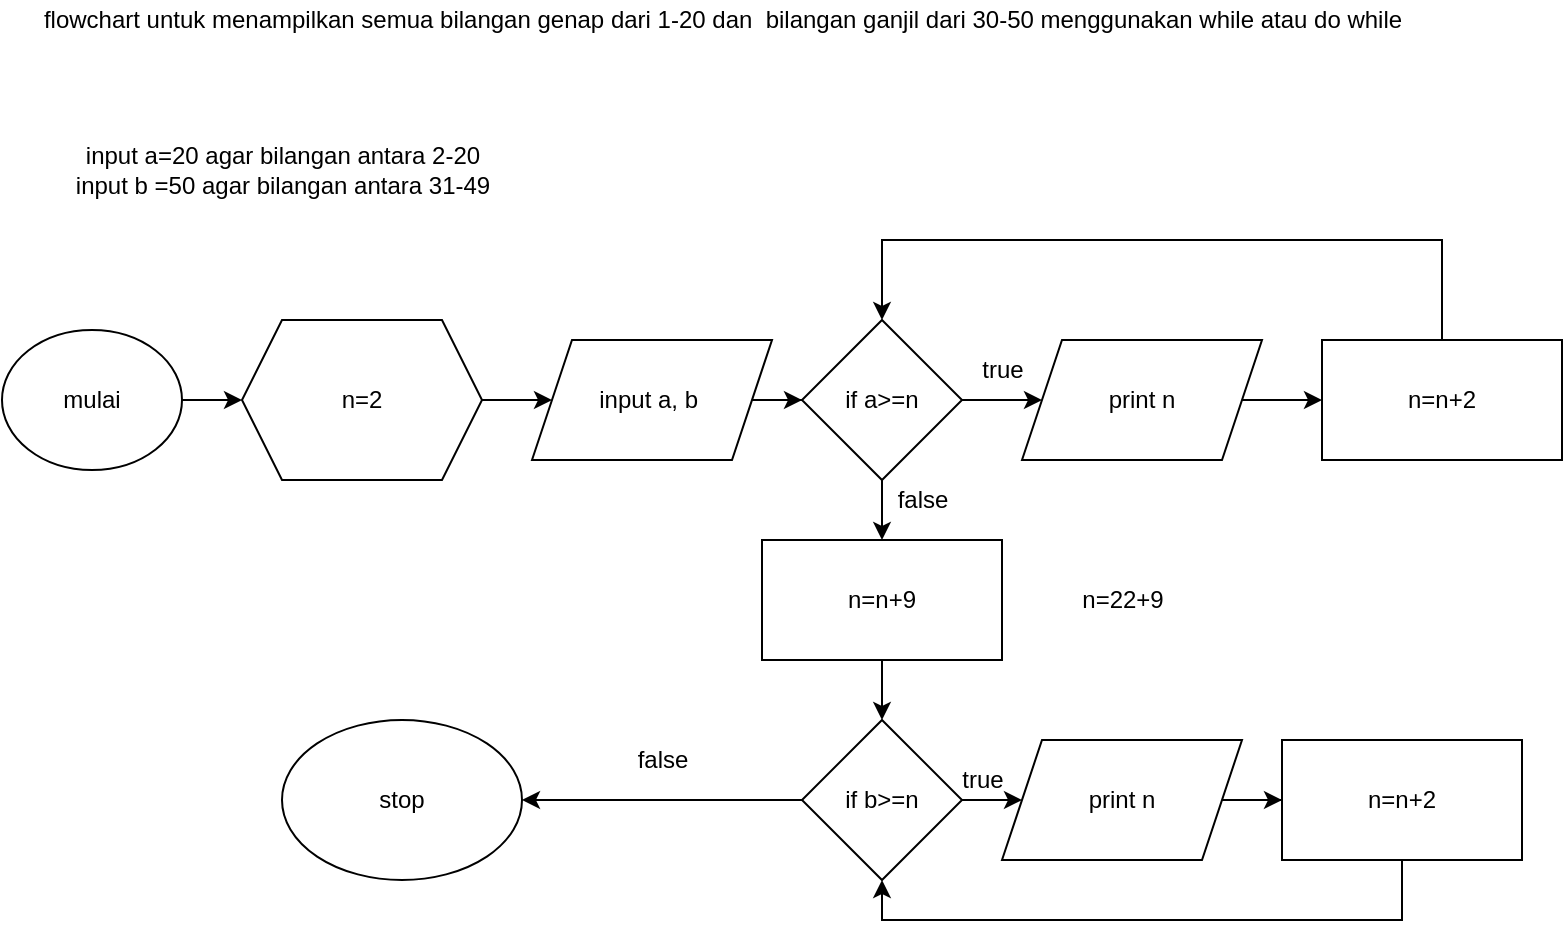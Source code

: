 <mxfile version="13.9.9" type="device"><diagram id="PMhNF53yzAvWPC7myqEG" name="Page-1"><mxGraphModel dx="852" dy="494" grid="1" gridSize="10" guides="1" tooltips="1" connect="1" arrows="1" fold="1" page="1" pageScale="1" pageWidth="850" pageHeight="1100" math="0" shadow="0"><root><mxCell id="0"/><mxCell id="1" parent="0"/><mxCell id="8vQsZg-qJ0qyECQgiwu3-20" value="" style="edgeStyle=orthogonalEdgeStyle;rounded=0;orthogonalLoop=1;jettySize=auto;html=1;" edge="1" parent="1" source="8vQsZg-qJ0qyECQgiwu3-18" target="8vQsZg-qJ0qyECQgiwu3-19"><mxGeometry relative="1" as="geometry"/></mxCell><mxCell id="8vQsZg-qJ0qyECQgiwu3-18" value="mulai" style="ellipse;whiteSpace=wrap;html=1;" vertex="1" parent="1"><mxGeometry x="40" y="185" width="90" height="70" as="geometry"/></mxCell><mxCell id="8vQsZg-qJ0qyECQgiwu3-22" value="" style="edgeStyle=orthogonalEdgeStyle;rounded=0;orthogonalLoop=1;jettySize=auto;html=1;" edge="1" parent="1" source="8vQsZg-qJ0qyECQgiwu3-19" target="8vQsZg-qJ0qyECQgiwu3-21"><mxGeometry relative="1" as="geometry"/></mxCell><mxCell id="8vQsZg-qJ0qyECQgiwu3-19" value="n=2" style="shape=hexagon;perimeter=hexagonPerimeter2;whiteSpace=wrap;html=1;fixedSize=1;" vertex="1" parent="1"><mxGeometry x="160" y="180" width="120" height="80" as="geometry"/></mxCell><mxCell id="8vQsZg-qJ0qyECQgiwu3-24" value="" style="edgeStyle=orthogonalEdgeStyle;rounded=0;orthogonalLoop=1;jettySize=auto;html=1;" edge="1" parent="1" source="8vQsZg-qJ0qyECQgiwu3-21" target="8vQsZg-qJ0qyECQgiwu3-23"><mxGeometry relative="1" as="geometry"/></mxCell><mxCell id="8vQsZg-qJ0qyECQgiwu3-21" value="input a, b&amp;nbsp;" style="shape=parallelogram;perimeter=parallelogramPerimeter;whiteSpace=wrap;html=1;fixedSize=1;" vertex="1" parent="1"><mxGeometry x="305" y="190" width="120" height="60" as="geometry"/></mxCell><mxCell id="8vQsZg-qJ0qyECQgiwu3-26" value="" style="edgeStyle=orthogonalEdgeStyle;rounded=0;orthogonalLoop=1;jettySize=auto;html=1;" edge="1" parent="1" source="8vQsZg-qJ0qyECQgiwu3-23" target="8vQsZg-qJ0qyECQgiwu3-25"><mxGeometry relative="1" as="geometry"/></mxCell><mxCell id="8vQsZg-qJ0qyECQgiwu3-62" value="" style="edgeStyle=orthogonalEdgeStyle;rounded=0;orthogonalLoop=1;jettySize=auto;html=1;" edge="1" parent="1" source="8vQsZg-qJ0qyECQgiwu3-23" target="8vQsZg-qJ0qyECQgiwu3-42"><mxGeometry relative="1" as="geometry"/></mxCell><mxCell id="8vQsZg-qJ0qyECQgiwu3-23" value="if a&amp;gt;=n" style="rhombus;whiteSpace=wrap;html=1;" vertex="1" parent="1"><mxGeometry x="440" y="180" width="80" height="80" as="geometry"/></mxCell><mxCell id="8vQsZg-qJ0qyECQgiwu3-28" value="" style="edgeStyle=orthogonalEdgeStyle;rounded=0;orthogonalLoop=1;jettySize=auto;html=1;" edge="1" parent="1" source="8vQsZg-qJ0qyECQgiwu3-25" target="8vQsZg-qJ0qyECQgiwu3-27"><mxGeometry relative="1" as="geometry"/></mxCell><mxCell id="8vQsZg-qJ0qyECQgiwu3-25" value="print n" style="shape=parallelogram;perimeter=parallelogramPerimeter;whiteSpace=wrap;html=1;fixedSize=1;" vertex="1" parent="1"><mxGeometry x="550" y="190" width="120" height="60" as="geometry"/></mxCell><mxCell id="8vQsZg-qJ0qyECQgiwu3-29" style="edgeStyle=orthogonalEdgeStyle;rounded=0;orthogonalLoop=1;jettySize=auto;html=1;entryX=0.5;entryY=0;entryDx=0;entryDy=0;" edge="1" parent="1" source="8vQsZg-qJ0qyECQgiwu3-27" target="8vQsZg-qJ0qyECQgiwu3-23"><mxGeometry relative="1" as="geometry"><mxPoint x="410" y="180" as="targetPoint"/><Array as="points"><mxPoint x="760" y="140"/><mxPoint x="480" y="140"/></Array></mxGeometry></mxCell><mxCell id="8vQsZg-qJ0qyECQgiwu3-27" value="n=n+2" style="whiteSpace=wrap;html=1;" vertex="1" parent="1"><mxGeometry x="700" y="190" width="120" height="60" as="geometry"/></mxCell><mxCell id="8vQsZg-qJ0qyECQgiwu3-30" value="stop" style="ellipse;whiteSpace=wrap;html=1;" vertex="1" parent="1"><mxGeometry x="180" y="380" width="120" height="80" as="geometry"/></mxCell><mxCell id="8vQsZg-qJ0qyECQgiwu3-32" value="true" style="text;html=1;align=center;verticalAlign=middle;resizable=0;points=[];autosize=1;" vertex="1" parent="1"><mxGeometry x="520" y="195" width="40" height="20" as="geometry"/></mxCell><mxCell id="8vQsZg-qJ0qyECQgiwu3-33" value="false" style="text;html=1;align=center;verticalAlign=middle;resizable=0;points=[];autosize=1;" vertex="1" parent="1"><mxGeometry x="480" y="260" width="40" height="20" as="geometry"/></mxCell><mxCell id="8vQsZg-qJ0qyECQgiwu3-48" value="" style="edgeStyle=orthogonalEdgeStyle;rounded=0;orthogonalLoop=1;jettySize=auto;html=1;" edge="1" parent="1" source="8vQsZg-qJ0qyECQgiwu3-42" target="8vQsZg-qJ0qyECQgiwu3-47"><mxGeometry relative="1" as="geometry"/></mxCell><mxCell id="8vQsZg-qJ0qyECQgiwu3-42" value="n=n+9" style="rounded=0;whiteSpace=wrap;html=1;" vertex="1" parent="1"><mxGeometry x="420" y="290" width="120" height="60" as="geometry"/></mxCell><mxCell id="8vQsZg-qJ0qyECQgiwu3-54" value="" style="edgeStyle=orthogonalEdgeStyle;rounded=0;orthogonalLoop=1;jettySize=auto;html=1;" edge="1" parent="1" source="8vQsZg-qJ0qyECQgiwu3-47" target="8vQsZg-qJ0qyECQgiwu3-53"><mxGeometry relative="1" as="geometry"/></mxCell><mxCell id="8vQsZg-qJ0qyECQgiwu3-58" value="" style="edgeStyle=orthogonalEdgeStyle;rounded=0;orthogonalLoop=1;jettySize=auto;html=1;" edge="1" parent="1" source="8vQsZg-qJ0qyECQgiwu3-47" target="8vQsZg-qJ0qyECQgiwu3-30"><mxGeometry relative="1" as="geometry"/></mxCell><mxCell id="8vQsZg-qJ0qyECQgiwu3-47" value="if b&amp;gt;=n" style="rhombus;whiteSpace=wrap;html=1;" vertex="1" parent="1"><mxGeometry x="440" y="380" width="80" height="80" as="geometry"/></mxCell><mxCell id="8vQsZg-qJ0qyECQgiwu3-56" value="" style="edgeStyle=orthogonalEdgeStyle;rounded=0;orthogonalLoop=1;jettySize=auto;html=1;" edge="1" parent="1" source="8vQsZg-qJ0qyECQgiwu3-53" target="8vQsZg-qJ0qyECQgiwu3-55"><mxGeometry relative="1" as="geometry"/></mxCell><mxCell id="8vQsZg-qJ0qyECQgiwu3-53" value="print n" style="shape=parallelogram;perimeter=parallelogramPerimeter;whiteSpace=wrap;html=1;fixedSize=1;" vertex="1" parent="1"><mxGeometry x="540" y="390" width="120" height="60" as="geometry"/></mxCell><mxCell id="8vQsZg-qJ0qyECQgiwu3-63" style="edgeStyle=orthogonalEdgeStyle;rounded=0;orthogonalLoop=1;jettySize=auto;html=1;entryX=0.5;entryY=1;entryDx=0;entryDy=0;" edge="1" parent="1" source="8vQsZg-qJ0qyECQgiwu3-55" target="8vQsZg-qJ0qyECQgiwu3-47"><mxGeometry relative="1" as="geometry"><Array as="points"><mxPoint x="740" y="480"/><mxPoint x="480" y="480"/></Array></mxGeometry></mxCell><mxCell id="8vQsZg-qJ0qyECQgiwu3-55" value="n=n+2&lt;br&gt;" style="whiteSpace=wrap;html=1;" vertex="1" parent="1"><mxGeometry x="680" y="390" width="120" height="60" as="geometry"/></mxCell><mxCell id="8vQsZg-qJ0qyECQgiwu3-59" value="flowchart untuk menampilkan semua bilangan genap dari 1-20 dan&amp;nbsp; bilangan ganjil dari 30-50 menggunakan while atau do while" style="text;html=1;align=center;verticalAlign=middle;resizable=0;points=[];autosize=1;" vertex="1" parent="1"><mxGeometry x="55" y="20" width="690" height="20" as="geometry"/></mxCell><mxCell id="8vQsZg-qJ0qyECQgiwu3-65" value="input a=20 agar bilangan antara 2-20&lt;br&gt;input b =50 agar bilangan antara 31-49" style="text;html=1;align=center;verticalAlign=middle;resizable=0;points=[];autosize=1;" vertex="1" parent="1"><mxGeometry x="70" y="90" width="220" height="30" as="geometry"/></mxCell><mxCell id="8vQsZg-qJ0qyECQgiwu3-67" value="true" style="text;html=1;align=center;verticalAlign=middle;resizable=0;points=[];autosize=1;" vertex="1" parent="1"><mxGeometry x="510" y="400" width="40" height="20" as="geometry"/></mxCell><mxCell id="8vQsZg-qJ0qyECQgiwu3-68" value="false" style="text;html=1;align=center;verticalAlign=middle;resizable=0;points=[];autosize=1;" vertex="1" parent="1"><mxGeometry x="350" y="390" width="40" height="20" as="geometry"/></mxCell><mxCell id="8vQsZg-qJ0qyECQgiwu3-72" value="n=22+9" style="text;html=1;align=center;verticalAlign=middle;resizable=0;points=[];autosize=1;" vertex="1" parent="1"><mxGeometry x="570" y="310" width="60" height="20" as="geometry"/></mxCell></root></mxGraphModel></diagram></mxfile>